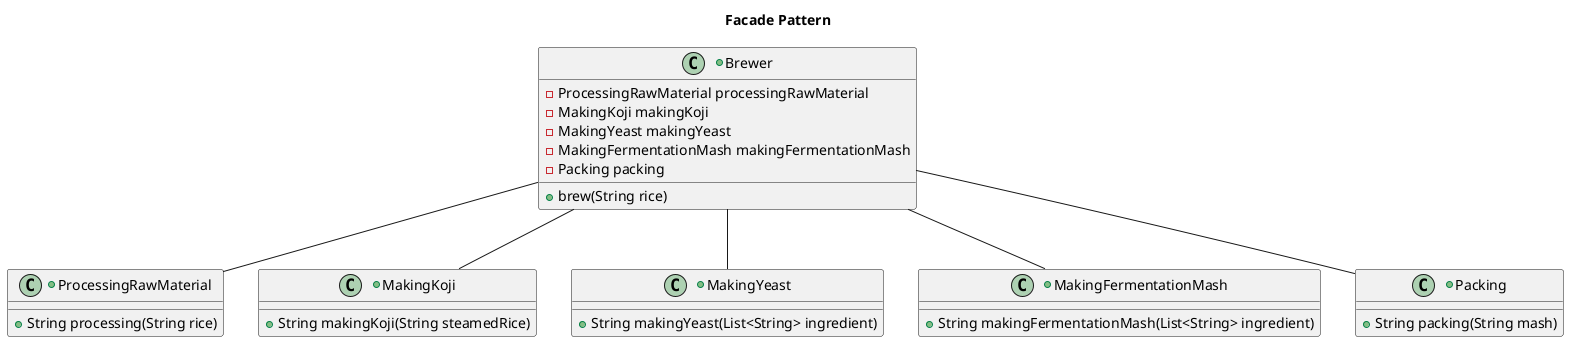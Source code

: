 @startuml
title Facade Pattern

Brewer -- ProcessingRawMaterial
Brewer -- MakingKoji
Brewer -- MakingYeast
Brewer -- MakingFermentationMash
Brewer -- Packing

+class Brewer {
    - ProcessingRawMaterial processingRawMaterial
    - MakingKoji makingKoji
    - MakingYeast makingYeast
    - MakingFermentationMash makingFermentationMash
    - Packing packing
    + brew(String rice)
}

+class ProcessingRawMaterial {
    + String processing(String rice)
}

+class MakingKoji {
    + String makingKoji(String steamedRice)
}

+class MakingYeast {
    + String makingYeast(List<String> ingredient)
}

+class MakingFermentationMash {
    + String makingFermentationMash(List<String> ingredient)
}

+class Packing {
    + String packing(String mash)
}

@enduml